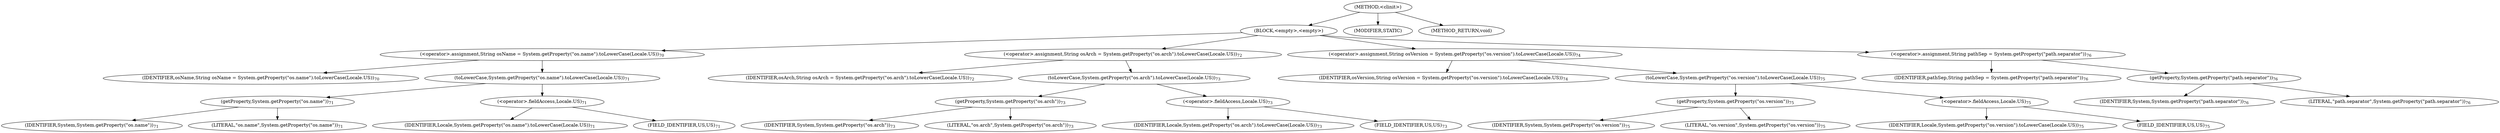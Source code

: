 digraph "&lt;clinit&gt;" {  
"465" [label = <(METHOD,&lt;clinit&gt;)> ]
"466" [label = <(BLOCK,&lt;empty&gt;,&lt;empty&gt;)> ]
"467" [label = <(&lt;operator&gt;.assignment,String osName = System.getProperty(&quot;os.name&quot;).toLowerCase(Locale.US))<SUB>70</SUB>> ]
"468" [label = <(IDENTIFIER,osName,String osName = System.getProperty(&quot;os.name&quot;).toLowerCase(Locale.US))<SUB>70</SUB>> ]
"469" [label = <(toLowerCase,System.getProperty(&quot;os.name&quot;).toLowerCase(Locale.US))<SUB>71</SUB>> ]
"470" [label = <(getProperty,System.getProperty(&quot;os.name&quot;))<SUB>71</SUB>> ]
"471" [label = <(IDENTIFIER,System,System.getProperty(&quot;os.name&quot;))<SUB>71</SUB>> ]
"472" [label = <(LITERAL,&quot;os.name&quot;,System.getProperty(&quot;os.name&quot;))<SUB>71</SUB>> ]
"473" [label = <(&lt;operator&gt;.fieldAccess,Locale.US)<SUB>71</SUB>> ]
"474" [label = <(IDENTIFIER,Locale,System.getProperty(&quot;os.name&quot;).toLowerCase(Locale.US))<SUB>71</SUB>> ]
"475" [label = <(FIELD_IDENTIFIER,US,US)<SUB>71</SUB>> ]
"476" [label = <(&lt;operator&gt;.assignment,String osArch = System.getProperty(&quot;os.arch&quot;).toLowerCase(Locale.US))<SUB>72</SUB>> ]
"477" [label = <(IDENTIFIER,osArch,String osArch = System.getProperty(&quot;os.arch&quot;).toLowerCase(Locale.US))<SUB>72</SUB>> ]
"478" [label = <(toLowerCase,System.getProperty(&quot;os.arch&quot;).toLowerCase(Locale.US))<SUB>73</SUB>> ]
"479" [label = <(getProperty,System.getProperty(&quot;os.arch&quot;))<SUB>73</SUB>> ]
"480" [label = <(IDENTIFIER,System,System.getProperty(&quot;os.arch&quot;))<SUB>73</SUB>> ]
"481" [label = <(LITERAL,&quot;os.arch&quot;,System.getProperty(&quot;os.arch&quot;))<SUB>73</SUB>> ]
"482" [label = <(&lt;operator&gt;.fieldAccess,Locale.US)<SUB>73</SUB>> ]
"483" [label = <(IDENTIFIER,Locale,System.getProperty(&quot;os.arch&quot;).toLowerCase(Locale.US))<SUB>73</SUB>> ]
"484" [label = <(FIELD_IDENTIFIER,US,US)<SUB>73</SUB>> ]
"485" [label = <(&lt;operator&gt;.assignment,String osVersion = System.getProperty(&quot;os.version&quot;).toLowerCase(Locale.US))<SUB>74</SUB>> ]
"486" [label = <(IDENTIFIER,osVersion,String osVersion = System.getProperty(&quot;os.version&quot;).toLowerCase(Locale.US))<SUB>74</SUB>> ]
"487" [label = <(toLowerCase,System.getProperty(&quot;os.version&quot;).toLowerCase(Locale.US))<SUB>75</SUB>> ]
"488" [label = <(getProperty,System.getProperty(&quot;os.version&quot;))<SUB>75</SUB>> ]
"489" [label = <(IDENTIFIER,System,System.getProperty(&quot;os.version&quot;))<SUB>75</SUB>> ]
"490" [label = <(LITERAL,&quot;os.version&quot;,System.getProperty(&quot;os.version&quot;))<SUB>75</SUB>> ]
"491" [label = <(&lt;operator&gt;.fieldAccess,Locale.US)<SUB>75</SUB>> ]
"492" [label = <(IDENTIFIER,Locale,System.getProperty(&quot;os.version&quot;).toLowerCase(Locale.US))<SUB>75</SUB>> ]
"493" [label = <(FIELD_IDENTIFIER,US,US)<SUB>75</SUB>> ]
"494" [label = <(&lt;operator&gt;.assignment,String pathSep = System.getProperty(&quot;path.separator&quot;))<SUB>76</SUB>> ]
"495" [label = <(IDENTIFIER,pathSep,String pathSep = System.getProperty(&quot;path.separator&quot;))<SUB>76</SUB>> ]
"496" [label = <(getProperty,System.getProperty(&quot;path.separator&quot;))<SUB>76</SUB>> ]
"497" [label = <(IDENTIFIER,System,System.getProperty(&quot;path.separator&quot;))<SUB>76</SUB>> ]
"498" [label = <(LITERAL,&quot;path.separator&quot;,System.getProperty(&quot;path.separator&quot;))<SUB>76</SUB>> ]
"499" [label = <(MODIFIER,STATIC)> ]
"500" [label = <(METHOD_RETURN,void)> ]
  "465" -> "466" 
  "465" -> "499" 
  "465" -> "500" 
  "466" -> "467" 
  "466" -> "476" 
  "466" -> "485" 
  "466" -> "494" 
  "467" -> "468" 
  "467" -> "469" 
  "469" -> "470" 
  "469" -> "473" 
  "470" -> "471" 
  "470" -> "472" 
  "473" -> "474" 
  "473" -> "475" 
  "476" -> "477" 
  "476" -> "478" 
  "478" -> "479" 
  "478" -> "482" 
  "479" -> "480" 
  "479" -> "481" 
  "482" -> "483" 
  "482" -> "484" 
  "485" -> "486" 
  "485" -> "487" 
  "487" -> "488" 
  "487" -> "491" 
  "488" -> "489" 
  "488" -> "490" 
  "491" -> "492" 
  "491" -> "493" 
  "494" -> "495" 
  "494" -> "496" 
  "496" -> "497" 
  "496" -> "498" 
}
